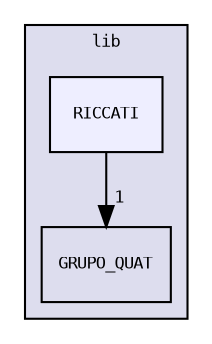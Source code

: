 digraph "lib/RICCATI" {
  bgcolor=transparent;
  compound=true
  node [ fontsize="8", fontname="DejaVuSansMono"];
  edge [ labelfontsize="8", labelfontname="DejaVuSansMono"];
  subgraph clusterdir_97aefd0d527b934f1d99a682da8fe6a9 {
    graph [ bgcolor="#ddddee", pencolor="black", label="lib" fontname="DejaVuSansMono", fontsize="8", URL="dir_97aefd0d527b934f1d99a682da8fe6a9.html"]
  dir_12ce51c2f27d7b7c42f475577e8e188a [shape=box label="GRUPO_QUAT" URL="dir_12ce51c2f27d7b7c42f475577e8e188a.html"];
  dir_c512fa13478e4b8bbcd706bda4ab9220 [shape=box, label="RICCATI", style="filled", fillcolor="#eeeeff", pencolor="black", URL="dir_c512fa13478e4b8bbcd706bda4ab9220.html"];
  }
  dir_c512fa13478e4b8bbcd706bda4ab9220->dir_12ce51c2f27d7b7c42f475577e8e188a [headlabel="1", labeldistance=1.5 headhref="dir_000009_000005.html"];
}

